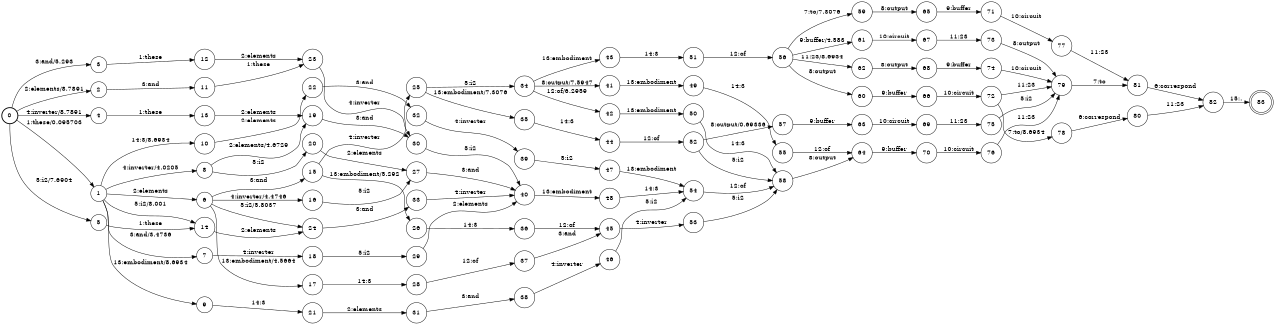 digraph FST {
rankdir = LR;
size = "8.5,11";
label = "";
center = 1;
orientation = Portrait;
ranksep = "0.4";
nodesep = "0.25";
0 [label = "0", shape = circle, style = bold, fontsize = 14]
	0 -> 1 [label = "1:these/0.095703", fontsize = 14];
	0 -> 2 [label = "2:elements/8.7891", fontsize = 14];
	0 -> 3 [label = "3:and/5.293", fontsize = 14];
	0 -> 4 [label = "4:inverter/8.7891", fontsize = 14];
	0 -> 5 [label = "5:i2/7.6904", fontsize = 14];
1 [label = "1", shape = circle, style = solid, fontsize = 14]
	1 -> 6 [label = "2:elements", fontsize = 14];
	1 -> 7 [label = "3:and/3.4736", fontsize = 14];
	1 -> 8 [label = "4:inverter/4.0205", fontsize = 14];
	1 -> 14 [label = "5:i2/8.001", fontsize = 14];
	1 -> 9 [label = "13:embodiment/8.6934", fontsize = 14];
	1 -> 10 [label = "14:3/8.6934", fontsize = 14];
2 [label = "2", shape = circle, style = solid, fontsize = 14]
	2 -> 11 [label = "3:and", fontsize = 14];
3 [label = "3", shape = circle, style = solid, fontsize = 14]
	3 -> 12 [label = "1:these", fontsize = 14];
4 [label = "4", shape = circle, style = solid, fontsize = 14]
	4 -> 13 [label = "1:these", fontsize = 14];
5 [label = "5", shape = circle, style = solid, fontsize = 14]
	5 -> 14 [label = "1:these", fontsize = 14];
6 [label = "6", shape = circle, style = solid, fontsize = 14]
	6 -> 15 [label = "3:and", fontsize = 14];
	6 -> 16 [label = "4:inverter/4.4746", fontsize = 14];
	6 -> 24 [label = "5:i2/5.8037", fontsize = 14];
	6 -> 17 [label = "13:embodiment/4.5664", fontsize = 14];
7 [label = "7", shape = circle, style = solid, fontsize = 14]
	7 -> 18 [label = "4:inverter", fontsize = 14];
8 [label = "8", shape = circle, style = solid, fontsize = 14]
	8 -> 19 [label = "2:elements/4.6729", fontsize = 14];
	8 -> 20 [label = "5:i2", fontsize = 14];
9 [label = "9", shape = circle, style = solid, fontsize = 14]
	9 -> 21 [label = "14:3", fontsize = 14];
10 [label = "10", shape = circle, style = solid, fontsize = 14]
	10 -> 22 [label = "2:elements", fontsize = 14];
11 [label = "11", shape = circle, style = solid, fontsize = 14]
	11 -> 23 [label = "1:these", fontsize = 14];
12 [label = "12", shape = circle, style = solid, fontsize = 14]
	12 -> 23 [label = "2:elements", fontsize = 14];
13 [label = "13", shape = circle, style = solid, fontsize = 14]
	13 -> 19 [label = "2:elements", fontsize = 14];
14 [label = "14", shape = circle, style = solid, fontsize = 14]
	14 -> 24 [label = "2:elements", fontsize = 14];
15 [label = "15", shape = circle, style = solid, fontsize = 14]
	15 -> 25 [label = "4:inverter", fontsize = 14];
	15 -> 26 [label = "13:embodiment/5.292", fontsize = 14];
16 [label = "16", shape = circle, style = solid, fontsize = 14]
	16 -> 27 [label = "5:i2", fontsize = 14];
17 [label = "17", shape = circle, style = solid, fontsize = 14]
	17 -> 28 [label = "14:3", fontsize = 14];
18 [label = "18", shape = circle, style = solid, fontsize = 14]
	18 -> 29 [label = "5:i2", fontsize = 14];
19 [label = "19", shape = circle, style = solid, fontsize = 14]
	19 -> 30 [label = "3:and", fontsize = 14];
20 [label = "20", shape = circle, style = solid, fontsize = 14]
	20 -> 27 [label = "2:elements", fontsize = 14];
21 [label = "21", shape = circle, style = solid, fontsize = 14]
	21 -> 31 [label = "2:elements", fontsize = 14];
22 [label = "22", shape = circle, style = solid, fontsize = 14]
	22 -> 32 [label = "3:and", fontsize = 14];
23 [label = "23", shape = circle, style = solid, fontsize = 14]
	23 -> 30 [label = "4:inverter", fontsize = 14];
24 [label = "24", shape = circle, style = solid, fontsize = 14]
	24 -> 33 [label = "3:and", fontsize = 14];
25 [label = "25", shape = circle, style = solid, fontsize = 14]
	25 -> 34 [label = "5:i2", fontsize = 14];
	25 -> 35 [label = "13:embodiment/7.3076", fontsize = 14];
26 [label = "26", shape = circle, style = solid, fontsize = 14]
	26 -> 36 [label = "14:3", fontsize = 14];
27 [label = "27", shape = circle, style = solid, fontsize = 14]
	27 -> 40 [label = "3:and", fontsize = 14];
28 [label = "28", shape = circle, style = solid, fontsize = 14]
	28 -> 37 [label = "12:of", fontsize = 14];
29 [label = "29", shape = circle, style = solid, fontsize = 14]
	29 -> 40 [label = "2:elements", fontsize = 14];
30 [label = "30", shape = circle, style = solid, fontsize = 14]
	30 -> 40 [label = "5:i2", fontsize = 14];
31 [label = "31", shape = circle, style = solid, fontsize = 14]
	31 -> 38 [label = "3:and", fontsize = 14];
32 [label = "32", shape = circle, style = solid, fontsize = 14]
	32 -> 39 [label = "4:inverter", fontsize = 14];
33 [label = "33", shape = circle, style = solid, fontsize = 14]
	33 -> 40 [label = "4:inverter", fontsize = 14];
34 [label = "34", shape = circle, style = solid, fontsize = 14]
	34 -> 41 [label = "8:output/7.5947", fontsize = 14];
	34 -> 42 [label = "12:of/6.2959", fontsize = 14];
	34 -> 43 [label = "13:embodiment", fontsize = 14];
35 [label = "35", shape = circle, style = solid, fontsize = 14]
	35 -> 44 [label = "14:3", fontsize = 14];
36 [label = "36", shape = circle, style = solid, fontsize = 14]
	36 -> 45 [label = "12:of", fontsize = 14];
37 [label = "37", shape = circle, style = solid, fontsize = 14]
	37 -> 45 [label = "3:and", fontsize = 14];
38 [label = "38", shape = circle, style = solid, fontsize = 14]
	38 -> 46 [label = "4:inverter", fontsize = 14];
39 [label = "39", shape = circle, style = solid, fontsize = 14]
	39 -> 47 [label = "5:i2", fontsize = 14];
40 [label = "40", shape = circle, style = solid, fontsize = 14]
	40 -> 48 [label = "13:embodiment", fontsize = 14];
41 [label = "41", shape = circle, style = solid, fontsize = 14]
	41 -> 49 [label = "13:embodiment", fontsize = 14];
42 [label = "42", shape = circle, style = solid, fontsize = 14]
	42 -> 50 [label = "13:embodiment", fontsize = 14];
43 [label = "43", shape = circle, style = solid, fontsize = 14]
	43 -> 51 [label = "14:3", fontsize = 14];
44 [label = "44", shape = circle, style = solid, fontsize = 14]
	44 -> 52 [label = "12:of", fontsize = 14];
45 [label = "45", shape = circle, style = solid, fontsize = 14]
	45 -> 53 [label = "4:inverter", fontsize = 14];
46 [label = "46", shape = circle, style = solid, fontsize = 14]
	46 -> 54 [label = "5:i2", fontsize = 14];
47 [label = "47", shape = circle, style = solid, fontsize = 14]
	47 -> 54 [label = "13:embodiment", fontsize = 14];
48 [label = "48", shape = circle, style = solid, fontsize = 14]
	48 -> 54 [label = "14:3", fontsize = 14];
49 [label = "49", shape = circle, style = solid, fontsize = 14]
	49 -> 55 [label = "14:3", fontsize = 14];
50 [label = "50", shape = circle, style = solid, fontsize = 14]
	50 -> 58 [label = "14:3", fontsize = 14];
51 [label = "51", shape = circle, style = solid, fontsize = 14]
	51 -> 56 [label = "12:of", fontsize = 14];
52 [label = "52", shape = circle, style = solid, fontsize = 14]
	52 -> 58 [label = "5:i2", fontsize = 14];
	52 -> 57 [label = "8:output/0.69336", fontsize = 14];
53 [label = "53", shape = circle, style = solid, fontsize = 14]
	53 -> 58 [label = "5:i2", fontsize = 14];
54 [label = "54", shape = circle, style = solid, fontsize = 14]
	54 -> 58 [label = "12:of", fontsize = 14];
55 [label = "55", shape = circle, style = solid, fontsize = 14]
	55 -> 64 [label = "12:of", fontsize = 14];
56 [label = "56", shape = circle, style = solid, fontsize = 14]
	56 -> 59 [label = "7:to/7.3076", fontsize = 14];
	56 -> 60 [label = "8:output", fontsize = 14];
	56 -> 61 [label = "9:buffer/4.583", fontsize = 14];
	56 -> 62 [label = "11:23/8.6934", fontsize = 14];
57 [label = "57", shape = circle, style = solid, fontsize = 14]
	57 -> 63 [label = "9:buffer", fontsize = 14];
58 [label = "58", shape = circle, style = solid, fontsize = 14]
	58 -> 64 [label = "8:output", fontsize = 14];
59 [label = "59", shape = circle, style = solid, fontsize = 14]
	59 -> 65 [label = "8:output", fontsize = 14];
60 [label = "60", shape = circle, style = solid, fontsize = 14]
	60 -> 66 [label = "9:buffer", fontsize = 14];
61 [label = "61", shape = circle, style = solid, fontsize = 14]
	61 -> 67 [label = "10:circuit", fontsize = 14];
62 [label = "62", shape = circle, style = solid, fontsize = 14]
	62 -> 68 [label = "8:output", fontsize = 14];
63 [label = "63", shape = circle, style = solid, fontsize = 14]
	63 -> 69 [label = "10:circuit", fontsize = 14];
64 [label = "64", shape = circle, style = solid, fontsize = 14]
	64 -> 70 [label = "9:buffer", fontsize = 14];
65 [label = "65", shape = circle, style = solid, fontsize = 14]
	65 -> 71 [label = "9:buffer", fontsize = 14];
66 [label = "66", shape = circle, style = solid, fontsize = 14]
	66 -> 72 [label = "10:circuit", fontsize = 14];
67 [label = "67", shape = circle, style = solid, fontsize = 14]
	67 -> 73 [label = "11:23", fontsize = 14];
68 [label = "68", shape = circle, style = solid, fontsize = 14]
	68 -> 74 [label = "9:buffer", fontsize = 14];
69 [label = "69", shape = circle, style = solid, fontsize = 14]
	69 -> 75 [label = "11:23", fontsize = 14];
70 [label = "70", shape = circle, style = solid, fontsize = 14]
	70 -> 76 [label = "10:circuit", fontsize = 14];
71 [label = "71", shape = circle, style = solid, fontsize = 14]
	71 -> 77 [label = "10:circuit", fontsize = 14];
72 [label = "72", shape = circle, style = solid, fontsize = 14]
	72 -> 78 [label = "7:to/8.6934", fontsize = 14];
	72 -> 79 [label = "11:23", fontsize = 14];
73 [label = "73", shape = circle, style = solid, fontsize = 14]
	73 -> 79 [label = "8:output", fontsize = 14];
74 [label = "74", shape = circle, style = solid, fontsize = 14]
	74 -> 79 [label = "10:circuit", fontsize = 14];
75 [label = "75", shape = circle, style = solid, fontsize = 14]
	75 -> 79 [label = "5:i2", fontsize = 14];
76 [label = "76", shape = circle, style = solid, fontsize = 14]
	76 -> 79 [label = "11:23", fontsize = 14];
77 [label = "77", shape = circle, style = solid, fontsize = 14]
	77 -> 81 [label = "11:23", fontsize = 14];
78 [label = "78", shape = circle, style = solid, fontsize = 14]
	78 -> 80 [label = "6:correspond", fontsize = 14];
79 [label = "79", shape = circle, style = solid, fontsize = 14]
	79 -> 81 [label = "7:to", fontsize = 14];
80 [label = "80", shape = circle, style = solid, fontsize = 14]
	80 -> 82 [label = "11:23", fontsize = 14];
81 [label = "81", shape = circle, style = solid, fontsize = 14]
	81 -> 82 [label = "6:correspond", fontsize = 14];
82 [label = "82", shape = circle, style = solid, fontsize = 14]
	82 -> 83 [label = "15:.", fontsize = 14];
83 [label = "83", shape = doublecircle, style = solid, fontsize = 14]
}

